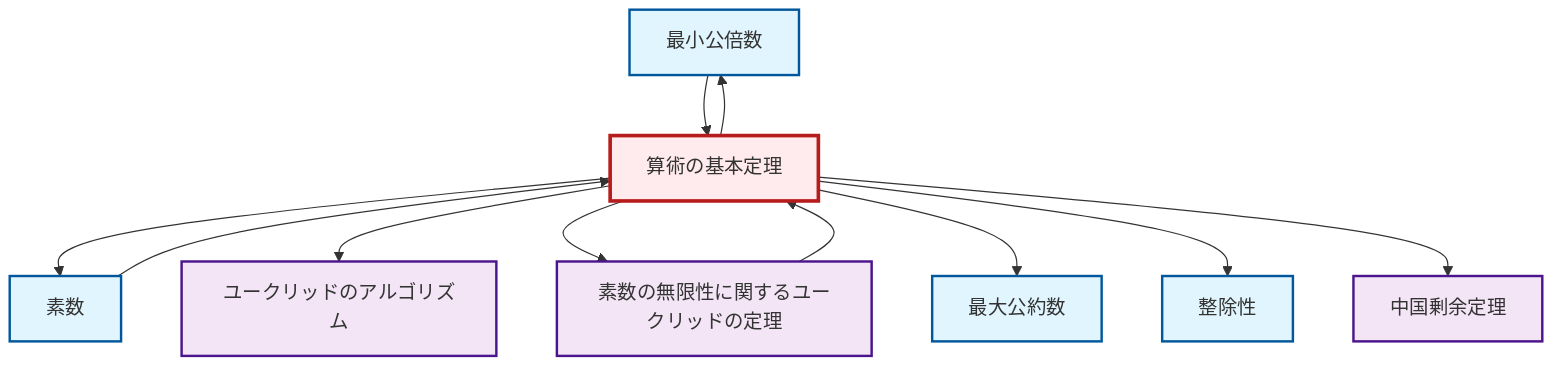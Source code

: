 graph TD
    classDef definition fill:#e1f5fe,stroke:#01579b,stroke-width:2px
    classDef theorem fill:#f3e5f5,stroke:#4a148c,stroke-width:2px
    classDef axiom fill:#fff3e0,stroke:#e65100,stroke-width:2px
    classDef example fill:#e8f5e9,stroke:#1b5e20,stroke-width:2px
    classDef current fill:#ffebee,stroke:#b71c1c,stroke-width:3px
    def-lcm["最小公倍数"]:::definition
    def-gcd["最大公約数"]:::definition
    thm-fundamental-arithmetic["算術の基本定理"]:::theorem
    thm-euclid-infinitude-primes["素数の無限性に関するユークリッドの定理"]:::theorem
    def-divisibility["整除性"]:::definition
    thm-chinese-remainder["中国剰余定理"]:::theorem
    thm-euclidean-algorithm["ユークリッドのアルゴリズム"]:::theorem
    def-prime["素数"]:::definition
    thm-fundamental-arithmetic --> def-prime
    thm-fundamental-arithmetic --> thm-euclidean-algorithm
    thm-euclid-infinitude-primes --> thm-fundamental-arithmetic
    thm-fundamental-arithmetic --> def-lcm
    def-lcm --> thm-fundamental-arithmetic
    thm-fundamental-arithmetic --> thm-euclid-infinitude-primes
    thm-fundamental-arithmetic --> def-gcd
    thm-fundamental-arithmetic --> def-divisibility
    def-prime --> thm-fundamental-arithmetic
    thm-fundamental-arithmetic --> thm-chinese-remainder
    class thm-fundamental-arithmetic current